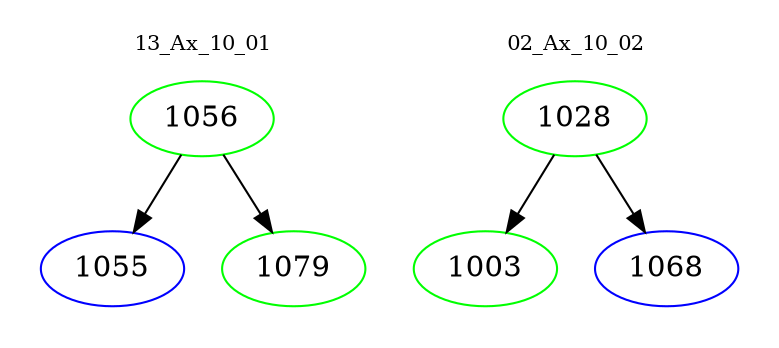 digraph{
subgraph cluster_0 {
color = white
label = "13_Ax_10_01";
fontsize=10;
T0_1056 [label="1056", color="green"]
T0_1056 -> T0_1055 [color="black"]
T0_1055 [label="1055", color="blue"]
T0_1056 -> T0_1079 [color="black"]
T0_1079 [label="1079", color="green"]
}
subgraph cluster_1 {
color = white
label = "02_Ax_10_02";
fontsize=10;
T1_1028 [label="1028", color="green"]
T1_1028 -> T1_1003 [color="black"]
T1_1003 [label="1003", color="green"]
T1_1028 -> T1_1068 [color="black"]
T1_1068 [label="1068", color="blue"]
}
}
